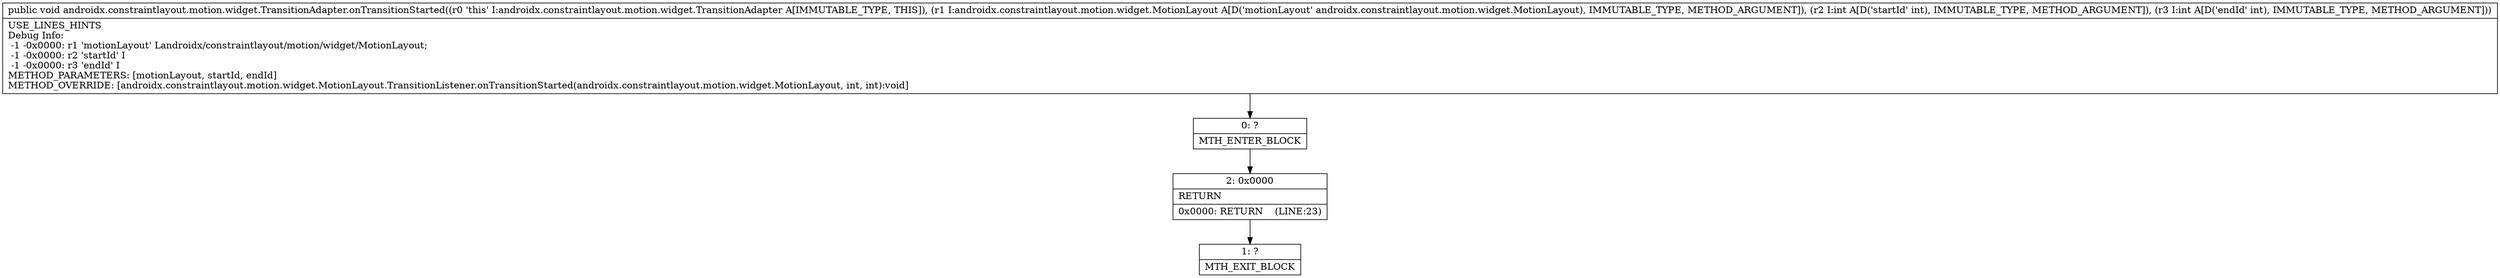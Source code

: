 digraph "CFG forandroidx.constraintlayout.motion.widget.TransitionAdapter.onTransitionStarted(Landroidx\/constraintlayout\/motion\/widget\/MotionLayout;II)V" {
Node_0 [shape=record,label="{0\:\ ?|MTH_ENTER_BLOCK\l}"];
Node_2 [shape=record,label="{2\:\ 0x0000|RETURN\l|0x0000: RETURN    (LINE:23)\l}"];
Node_1 [shape=record,label="{1\:\ ?|MTH_EXIT_BLOCK\l}"];
MethodNode[shape=record,label="{public void androidx.constraintlayout.motion.widget.TransitionAdapter.onTransitionStarted((r0 'this' I:androidx.constraintlayout.motion.widget.TransitionAdapter A[IMMUTABLE_TYPE, THIS]), (r1 I:androidx.constraintlayout.motion.widget.MotionLayout A[D('motionLayout' androidx.constraintlayout.motion.widget.MotionLayout), IMMUTABLE_TYPE, METHOD_ARGUMENT]), (r2 I:int A[D('startId' int), IMMUTABLE_TYPE, METHOD_ARGUMENT]), (r3 I:int A[D('endId' int), IMMUTABLE_TYPE, METHOD_ARGUMENT]))  | USE_LINES_HINTS\lDebug Info:\l  \-1 \-0x0000: r1 'motionLayout' Landroidx\/constraintlayout\/motion\/widget\/MotionLayout;\l  \-1 \-0x0000: r2 'startId' I\l  \-1 \-0x0000: r3 'endId' I\lMETHOD_PARAMETERS: [motionLayout, startId, endId]\lMETHOD_OVERRIDE: [androidx.constraintlayout.motion.widget.MotionLayout.TransitionListener.onTransitionStarted(androidx.constraintlayout.motion.widget.MotionLayout, int, int):void]\l}"];
MethodNode -> Node_0;Node_0 -> Node_2;
Node_2 -> Node_1;
}

